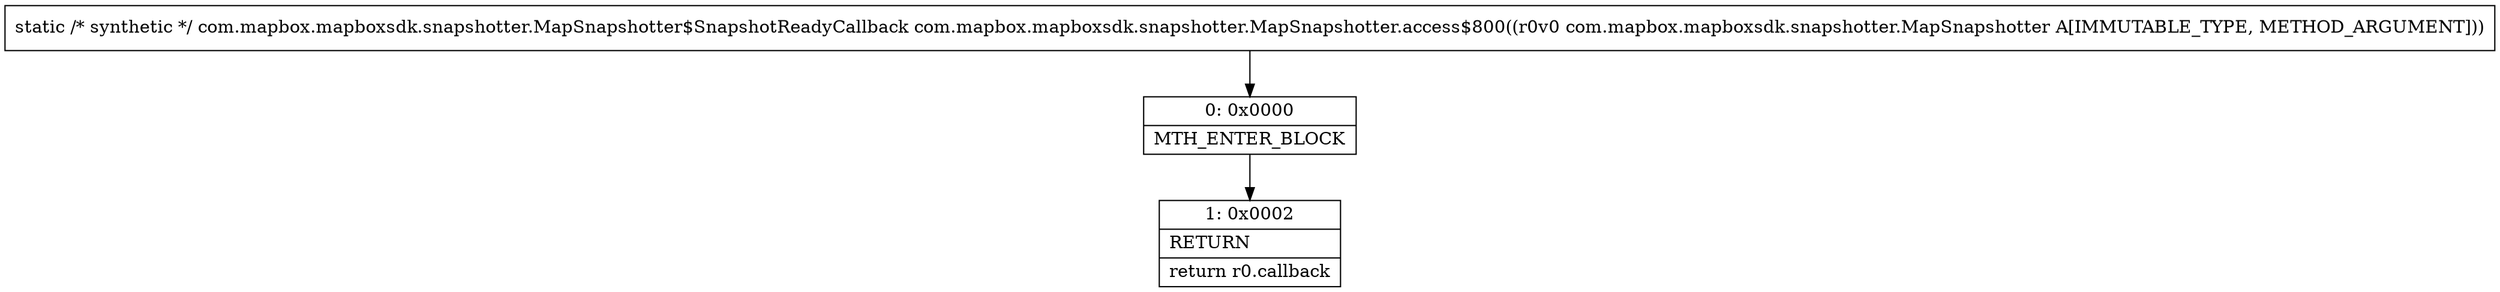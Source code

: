 digraph "CFG forcom.mapbox.mapboxsdk.snapshotter.MapSnapshotter.access$800(Lcom\/mapbox\/mapboxsdk\/snapshotter\/MapSnapshotter;)Lcom\/mapbox\/mapboxsdk\/snapshotter\/MapSnapshotter$SnapshotReadyCallback;" {
Node_0 [shape=record,label="{0\:\ 0x0000|MTH_ENTER_BLOCK\l}"];
Node_1 [shape=record,label="{1\:\ 0x0002|RETURN\l|return r0.callback\l}"];
MethodNode[shape=record,label="{static \/* synthetic *\/ com.mapbox.mapboxsdk.snapshotter.MapSnapshotter$SnapshotReadyCallback com.mapbox.mapboxsdk.snapshotter.MapSnapshotter.access$800((r0v0 com.mapbox.mapboxsdk.snapshotter.MapSnapshotter A[IMMUTABLE_TYPE, METHOD_ARGUMENT])) }"];
MethodNode -> Node_0;
Node_0 -> Node_1;
}

